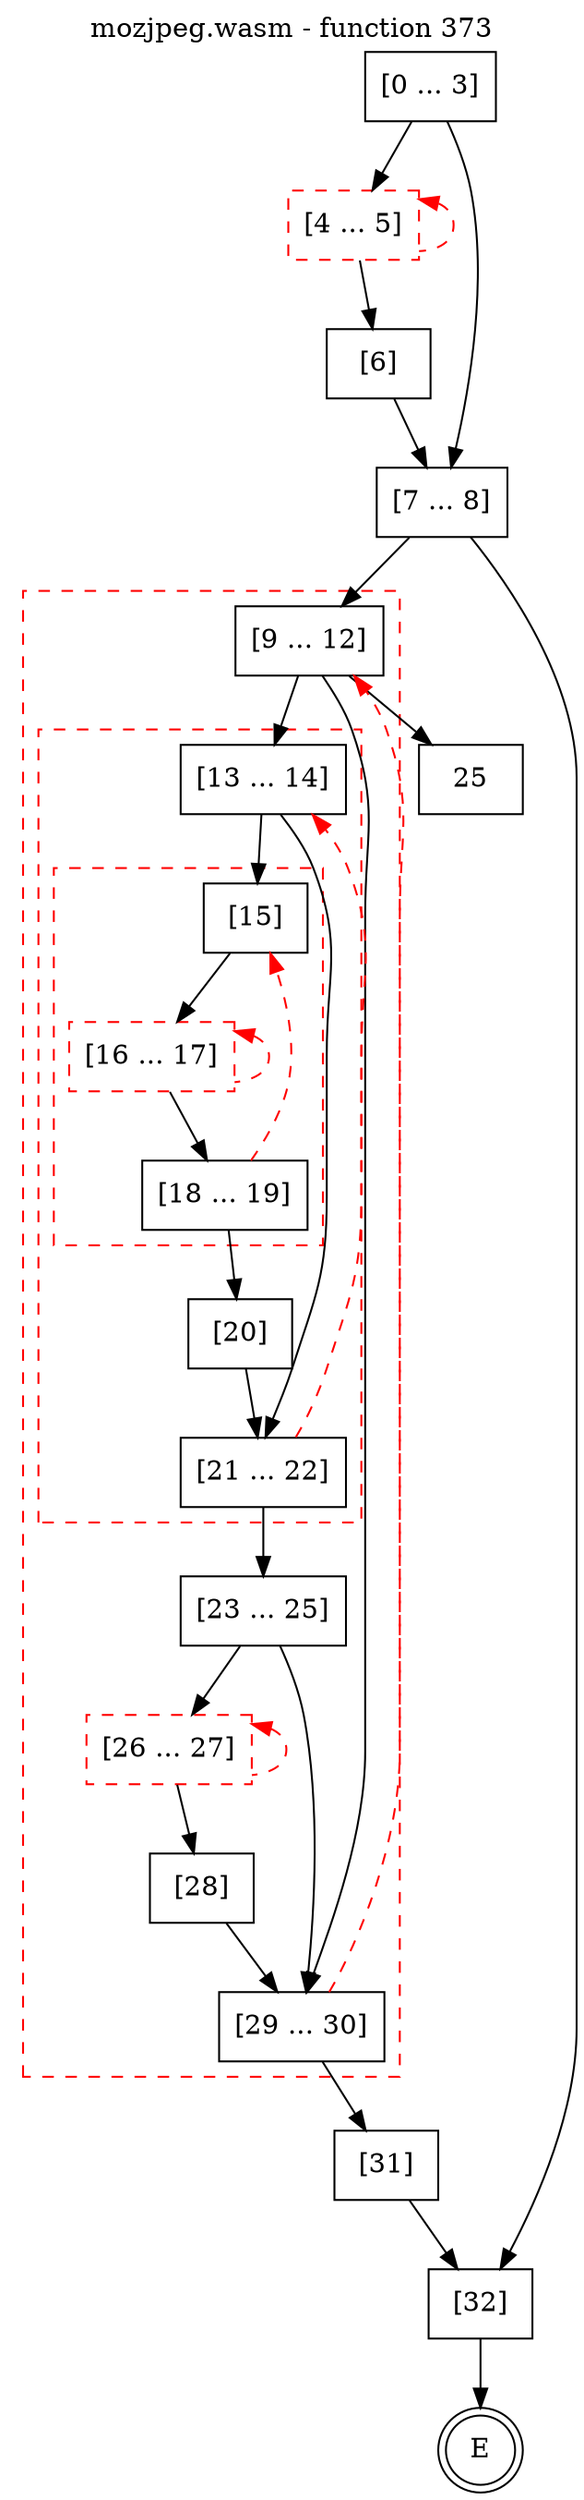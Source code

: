 digraph finite_state_machine {
    label = "mozjpeg.wasm - function 373"
    labelloc =  t
    labelfontsize = 16
    labelfontcolor = black
    labelfontname = "Helvetica"
    node [shape = doublecircle]; E ;
    node [shape = box];
    node [shape=box, color=black, style=solid] 0[label="[0 ... 3]"]
    node [shape=box, color=red, style=dashed] 4[label="[4 ... 5]"]
    node [shape=box, color=black, style=solid] 6[label="[6]"]
    node [shape=box, color=black, style=solid] 7[label="[7 ... 8]"]
    subgraph cluster_9{
    label = "";
    style = dashed color = red;
    node [shape=box, color=black, style=solid] 9[label="[9 ... 12]"]
    subgraph cluster_13{
    label = "";
    style = dashed color = red;
    node [shape=box, color=black, style=solid] 13[label="[13 ... 14]"]
    subgraph cluster_15{
    label = "";
    style = dashed color = red;
    node [shape=box, color=black, style=solid] 15[label="[15]"]
    node [shape=box, color=red, style=dashed] 16[label="[16 ... 17]"]
    node [shape=box, color=black, style=solid] 18[label="[18 ... 19]"]
    }
    node [shape=box, color=black, style=solid] 20[label="[20]"]
    node [shape=box, color=black, style=solid] 21[label="[21 ... 22]"]
    }
    node [shape=box, color=black, style=solid] 23[label="[23 ... 25]"]
    node [shape=box, color=red, style=dashed] 26[label="[26 ... 27]"]
    node [shape=box, color=black, style=solid] 28[label="[28]"]
    node [shape=box, color=black, style=solid] 29[label="[29 ... 30]"]
    }
    node [shape=box, color=black, style=solid] 31[label="[31]"]
    node [shape=box, color=black, style=solid] 32[label="[32]"]
    0 -> 4;
    0 -> 7;
    4 -> 6;
    4 -> 4[style="dashed" color="red" dir=back];
    6 -> 7;
    7 -> 9;
    7 -> 32;
    9 -> 13;
    9 -> 25;
    9 -> 29;
    13 -> 15;
    13 -> 21;
    15 -> 16;
    16 -> 18;
    16 -> 16[style="dashed" color="red" dir=back];
    18 -> 15[style="dashed" color="red"];
    18 -> 20;
    20 -> 21;
    21 -> 13[style="dashed" color="red"];
    21 -> 23;
    23 -> 26;
    23 -> 29;
    26 -> 28;
    26 -> 26[style="dashed" color="red" dir=back];
    28 -> 29;
    29 -> 9[style="dashed" color="red"];
    29 -> 31;
    31 -> 32;
    32 -> E;
}
